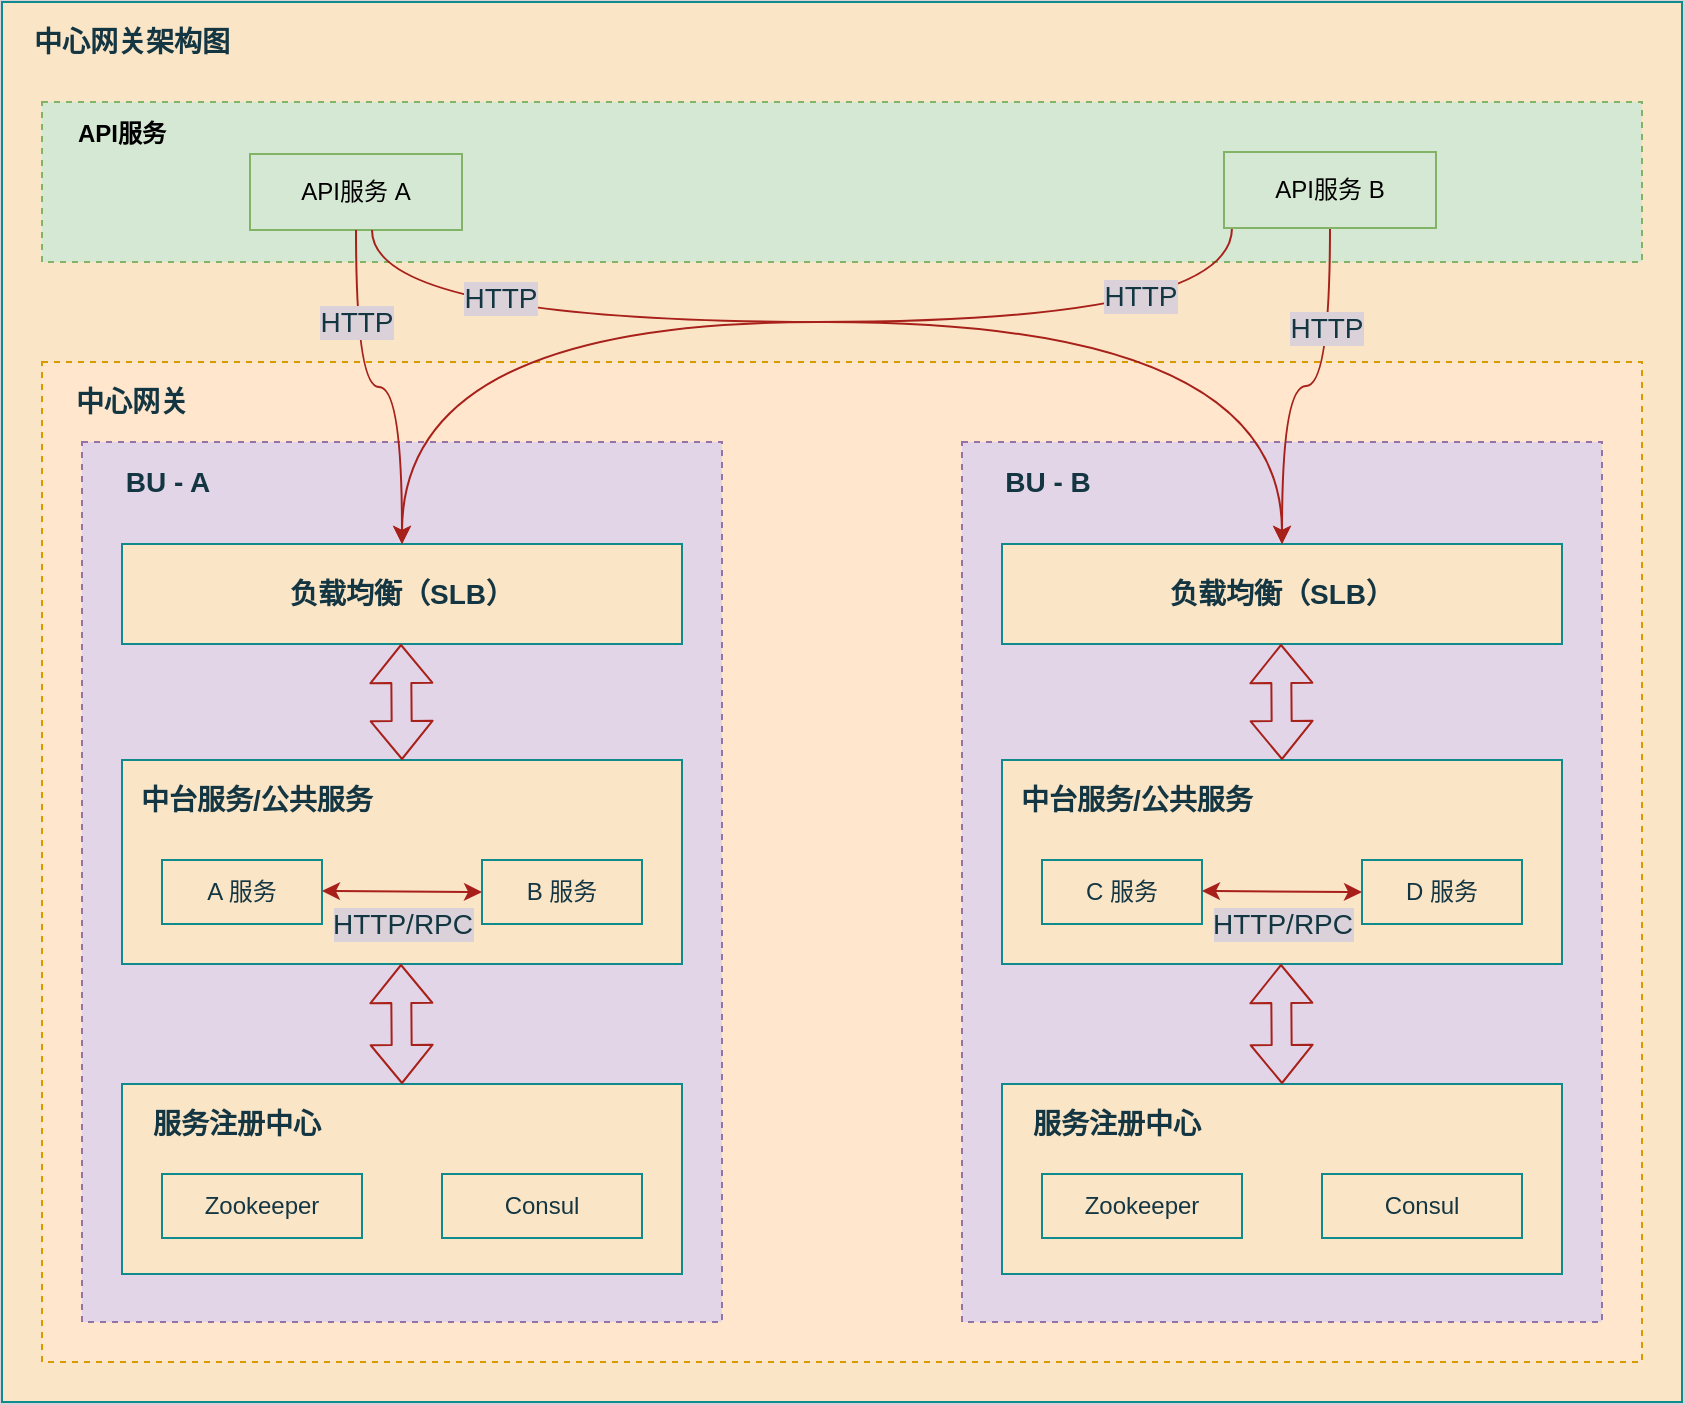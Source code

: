 <mxfile version="14.1.8" type="github">
  <diagram id="VGhgGj3bnyzTKq_1j74Z" name="第 1 页">
    <mxGraphModel dx="1422" dy="794" grid="1" gridSize="10" guides="1" tooltips="1" connect="1" arrows="1" fold="1" page="1" pageScale="1" pageWidth="827" pageHeight="1169" background="#DAD2D8" math="0" shadow="0">
      <root>
        <mxCell id="0" />
        <mxCell id="1" parent="0" />
        <mxCell id="Jj7RIz-DyXmoQUk0c_gc-1" value="" style="rounded=0;whiteSpace=wrap;html=1;fillColor=#FAE5C7;strokeColor=#0F8B8D;fontColor=#143642;" vertex="1" parent="1">
          <mxGeometry x="40" y="40" width="840" height="700" as="geometry" />
        </mxCell>
        <mxCell id="Jj7RIz-DyXmoQUk0c_gc-2" value="" style="rounded=0;whiteSpace=wrap;html=1;dashed=1;fillColor=#d5e8d4;strokeColor=#82b366;" vertex="1" parent="1">
          <mxGeometry x="60" y="90" width="800" height="80" as="geometry" />
        </mxCell>
        <mxCell id="Jj7RIz-DyXmoQUk0c_gc-3" value="" style="rounded=0;whiteSpace=wrap;html=1;dashed=1;fillColor=#ffe6cc;strokeColor=#d79b00;" vertex="1" parent="1">
          <mxGeometry x="60" y="220" width="800" height="500" as="geometry" />
        </mxCell>
        <mxCell id="Jj7RIz-DyXmoQUk0c_gc-5" value="API服务" style="text;html=1;fillColor=#d5e8d4;align=center;verticalAlign=middle;whiteSpace=wrap;rounded=0;dashed=1;fontStyle=1" vertex="1" parent="1">
          <mxGeometry x="70" y="96" width="60" height="20" as="geometry" />
        </mxCell>
        <mxCell id="Jj7RIz-DyXmoQUk0c_gc-6" value="中心网关" style="text;html=1;strokeColor=none;fillColor=none;align=center;verticalAlign=middle;whiteSpace=wrap;rounded=0;dashed=1;fontStyle=1;fontSize=14;fontColor=#143642;" vertex="1" parent="1">
          <mxGeometry x="65" y="230" width="80" height="20" as="geometry" />
        </mxCell>
        <mxCell id="Jj7RIz-DyXmoQUk0c_gc-7" value="API服务 A" style="rounded=0;whiteSpace=wrap;html=1;fillColor=#d5e8d4;strokeColor=#82b366;" vertex="1" parent="1">
          <mxGeometry x="164" y="116" width="106" height="38" as="geometry" />
        </mxCell>
        <mxCell id="Jj7RIz-DyXmoQUk0c_gc-11" value="中心网关架构图" style="text;html=1;strokeColor=none;fillColor=none;align=center;verticalAlign=middle;whiteSpace=wrap;rounded=0;dashed=1;fontStyle=1;fontSize=14;fontColor=#143642;" vertex="1" parent="1">
          <mxGeometry x="40" y="50" width="130" height="20" as="geometry" />
        </mxCell>
        <mxCell id="Jj7RIz-DyXmoQUk0c_gc-12" value="" style="rounded=0;whiteSpace=wrap;html=1;dashed=1;fontSize=14;fillColor=#e1d5e7;strokeColor=#9673a6;" vertex="1" parent="1">
          <mxGeometry x="80" y="260" width="320" height="440" as="geometry" />
        </mxCell>
        <mxCell id="Jj7RIz-DyXmoQUk0c_gc-13" value="负载均衡（SLB）" style="rounded=0;whiteSpace=wrap;html=1;fontSize=14;fontStyle=1;fillColor=#FAE5C7;strokeColor=#0F8B8D;fontColor=#143642;" vertex="1" parent="1">
          <mxGeometry x="100" y="311" width="280" height="50" as="geometry" />
        </mxCell>
        <mxCell id="Jj7RIz-DyXmoQUk0c_gc-14" value="" style="rounded=0;whiteSpace=wrap;html=1;fontSize=14;fillColor=#FAE5C7;strokeColor=#0F8B8D;fontColor=#143642;" vertex="1" parent="1">
          <mxGeometry x="100" y="419" width="280" height="102" as="geometry" />
        </mxCell>
        <mxCell id="Jj7RIz-DyXmoQUk0c_gc-15" value="" style="rounded=0;whiteSpace=wrap;html=1;fontSize=14;fillColor=#FAE5C7;strokeColor=#0F8B8D;fontColor=#143642;" vertex="1" parent="1">
          <mxGeometry x="100" y="581" width="280" height="95" as="geometry" />
        </mxCell>
        <mxCell id="Jj7RIz-DyXmoQUk0c_gc-16" value="中台服务/公共服务" style="text;html=1;strokeColor=none;fillColor=none;align=center;verticalAlign=middle;whiteSpace=wrap;rounded=0;dashed=1;fontSize=14;fontStyle=1;fontColor=#143642;" vertex="1" parent="1">
          <mxGeometry x="100" y="429" width="135" height="20" as="geometry" />
        </mxCell>
        <mxCell id="Jj7RIz-DyXmoQUk0c_gc-17" value="A 服务" style="rounded=0;whiteSpace=wrap;html=1;fillColor=#FAE5C7;strokeColor=#0F8B8D;fontColor=#143642;" vertex="1" parent="1">
          <mxGeometry x="120" y="469" width="80" height="32" as="geometry" />
        </mxCell>
        <mxCell id="Jj7RIz-DyXmoQUk0c_gc-18" value="&lt;span&gt;B 服务&lt;/span&gt;" style="rounded=0;whiteSpace=wrap;html=1;fillColor=#FAE5C7;strokeColor=#0F8B8D;fontColor=#143642;" vertex="1" parent="1">
          <mxGeometry x="280" y="469" width="80" height="32" as="geometry" />
        </mxCell>
        <mxCell id="Jj7RIz-DyXmoQUk0c_gc-19" value="Zookeeper" style="rounded=0;whiteSpace=wrap;html=1;fillColor=#FAE5C7;strokeColor=#0F8B8D;fontColor=#143642;" vertex="1" parent="1">
          <mxGeometry x="120" y="626" width="100" height="32" as="geometry" />
        </mxCell>
        <mxCell id="Jj7RIz-DyXmoQUk0c_gc-20" value="Consul" style="rounded=0;whiteSpace=wrap;html=1;fillColor=#FAE5C7;strokeColor=#0F8B8D;fontColor=#143642;" vertex="1" parent="1">
          <mxGeometry x="260" y="626" width="100" height="32" as="geometry" />
        </mxCell>
        <mxCell id="Jj7RIz-DyXmoQUk0c_gc-21" value="服务注册中心" style="text;html=1;strokeColor=none;fillColor=none;align=center;verticalAlign=middle;whiteSpace=wrap;rounded=0;fontSize=14;fontStyle=1;fontColor=#143642;" vertex="1" parent="1">
          <mxGeometry x="110" y="591" width="95" height="20" as="geometry" />
        </mxCell>
        <mxCell id="Jj7RIz-DyXmoQUk0c_gc-22" value="" style="shape=flexArrow;endArrow=classic;startArrow=classic;html=1;fontSize=14;exitX=0.5;exitY=0;exitDx=0;exitDy=0;strokeColor=#A8201A;fontColor=#143642;labelBackgroundColor=#DAD2D8;" edge="1" parent="1" source="Jj7RIz-DyXmoQUk0c_gc-15">
          <mxGeometry width="50" height="50" relative="1" as="geometry">
            <mxPoint x="240" y="581" as="sourcePoint" />
            <mxPoint x="239.5" y="521" as="targetPoint" />
          </mxGeometry>
        </mxCell>
        <mxCell id="Jj7RIz-DyXmoQUk0c_gc-23" value="" style="shape=flexArrow;endArrow=classic;startArrow=classic;html=1;fontSize=14;exitX=0.5;exitY=0;exitDx=0;exitDy=0;strokeColor=#A8201A;fontColor=#143642;labelBackgroundColor=#DAD2D8;" edge="1" parent="1" source="Jj7RIz-DyXmoQUk0c_gc-14">
          <mxGeometry width="50" height="50" relative="1" as="geometry">
            <mxPoint x="239.5" y="411" as="sourcePoint" />
            <mxPoint x="239.5" y="361" as="targetPoint" />
          </mxGeometry>
        </mxCell>
        <mxCell id="Jj7RIz-DyXmoQUk0c_gc-25" value="BU - A" style="text;html=1;strokeColor=none;fillColor=none;align=center;verticalAlign=middle;whiteSpace=wrap;rounded=0;fontSize=14;fontStyle=1;fontColor=#143642;" vertex="1" parent="1">
          <mxGeometry x="93" y="270" width="60" height="20" as="geometry" />
        </mxCell>
        <mxCell id="Jj7RIz-DyXmoQUk0c_gc-27" value="" style="endArrow=classic;startArrow=classic;html=1;fontSize=14;entryX=0;entryY=0.5;entryDx=0;entryDy=0;strokeColor=#A8201A;fontColor=#143642;labelBackgroundColor=#DAD2D8;" edge="1" parent="1" target="Jj7RIz-DyXmoQUk0c_gc-18">
          <mxGeometry width="50" height="50" relative="1" as="geometry">
            <mxPoint x="200" y="484.5" as="sourcePoint" />
            <mxPoint x="250" y="484.5" as="targetPoint" />
          </mxGeometry>
        </mxCell>
        <mxCell id="Jj7RIz-DyXmoQUk0c_gc-28" value="HTTP/RPC" style="edgeLabel;html=1;align=center;verticalAlign=middle;resizable=0;points=[];fontSize=14;fontColor=#143642;labelBackgroundColor=#DAD2D8;" vertex="1" connectable="0" parent="Jj7RIz-DyXmoQUk0c_gc-27">
          <mxGeometry x="0.425" y="-2" relative="1" as="geometry">
            <mxPoint x="-16.99" y="14.14" as="offset" />
          </mxGeometry>
        </mxCell>
        <mxCell id="Jj7RIz-DyXmoQUk0c_gc-29" style="edgeStyle=orthogonalEdgeStyle;rounded=0;orthogonalLoop=1;jettySize=auto;html=1;exitX=0.5;exitY=1;exitDx=0;exitDy=0;fontSize=14;curved=1;strokeColor=#A8201A;fontColor=#143642;labelBackgroundColor=#DAD2D8;" edge="1" parent="1" source="Jj7RIz-DyXmoQUk0c_gc-7" target="Jj7RIz-DyXmoQUk0c_gc-13">
          <mxGeometry relative="1" as="geometry" />
        </mxCell>
        <mxCell id="Jj7RIz-DyXmoQUk0c_gc-54" value="HTTP" style="edgeLabel;html=1;align=center;verticalAlign=middle;resizable=0;points=[];fontSize=14;fontColor=#143642;labelBackgroundColor=#DAD2D8;" vertex="1" connectable="0" parent="Jj7RIz-DyXmoQUk0c_gc-29">
          <mxGeometry x="-0.333" y="3" relative="1" as="geometry">
            <mxPoint x="-3" y="-14" as="offset" />
          </mxGeometry>
        </mxCell>
        <mxCell id="Jj7RIz-DyXmoQUk0c_gc-30" value="" style="rounded=0;whiteSpace=wrap;html=1;dashed=1;fontSize=14;fillColor=#e1d5e7;strokeColor=#9673a6;" vertex="1" parent="1">
          <mxGeometry x="520" y="260" width="320" height="440" as="geometry" />
        </mxCell>
        <mxCell id="Jj7RIz-DyXmoQUk0c_gc-31" value="负载均衡（SLB）" style="rounded=0;whiteSpace=wrap;html=1;fontSize=14;fontStyle=1;fillColor=#FAE5C7;strokeColor=#0F8B8D;fontColor=#143642;" vertex="1" parent="1">
          <mxGeometry x="540" y="311" width="280" height="50" as="geometry" />
        </mxCell>
        <mxCell id="Jj7RIz-DyXmoQUk0c_gc-32" value="" style="rounded=0;whiteSpace=wrap;html=1;fontSize=14;fillColor=#FAE5C7;strokeColor=#0F8B8D;fontColor=#143642;" vertex="1" parent="1">
          <mxGeometry x="540" y="419" width="280" height="102" as="geometry" />
        </mxCell>
        <mxCell id="Jj7RIz-DyXmoQUk0c_gc-33" value="" style="rounded=0;whiteSpace=wrap;html=1;fontSize=14;fillColor=#FAE5C7;strokeColor=#0F8B8D;fontColor=#143642;" vertex="1" parent="1">
          <mxGeometry x="540" y="581" width="280" height="95" as="geometry" />
        </mxCell>
        <mxCell id="Jj7RIz-DyXmoQUk0c_gc-34" value="中台服务/公共服务" style="text;html=1;strokeColor=none;fillColor=none;align=center;verticalAlign=middle;whiteSpace=wrap;rounded=0;dashed=1;fontSize=14;fontStyle=1;fontColor=#143642;" vertex="1" parent="1">
          <mxGeometry x="540" y="429" width="135" height="20" as="geometry" />
        </mxCell>
        <mxCell id="Jj7RIz-DyXmoQUk0c_gc-35" value="C 服务" style="rounded=0;whiteSpace=wrap;html=1;fillColor=#FAE5C7;strokeColor=#0F8B8D;fontColor=#143642;" vertex="1" parent="1">
          <mxGeometry x="560" y="469" width="80" height="32" as="geometry" />
        </mxCell>
        <mxCell id="Jj7RIz-DyXmoQUk0c_gc-36" value="&lt;span&gt;D 服务&lt;/span&gt;" style="rounded=0;whiteSpace=wrap;html=1;fillColor=#FAE5C7;strokeColor=#0F8B8D;fontColor=#143642;" vertex="1" parent="1">
          <mxGeometry x="720" y="469" width="80" height="32" as="geometry" />
        </mxCell>
        <mxCell id="Jj7RIz-DyXmoQUk0c_gc-37" value="Zookeeper" style="rounded=0;whiteSpace=wrap;html=1;fillColor=#FAE5C7;strokeColor=#0F8B8D;fontColor=#143642;" vertex="1" parent="1">
          <mxGeometry x="560" y="626" width="100" height="32" as="geometry" />
        </mxCell>
        <mxCell id="Jj7RIz-DyXmoQUk0c_gc-38" value="Consul" style="rounded=0;whiteSpace=wrap;html=1;fillColor=#FAE5C7;strokeColor=#0F8B8D;fontColor=#143642;" vertex="1" parent="1">
          <mxGeometry x="700" y="626" width="100" height="32" as="geometry" />
        </mxCell>
        <mxCell id="Jj7RIz-DyXmoQUk0c_gc-39" value="服务注册中心" style="text;html=1;strokeColor=none;fillColor=none;align=center;verticalAlign=middle;whiteSpace=wrap;rounded=0;fontSize=14;fontStyle=1;fontColor=#143642;" vertex="1" parent="1">
          <mxGeometry x="550" y="591" width="95" height="20" as="geometry" />
        </mxCell>
        <mxCell id="Jj7RIz-DyXmoQUk0c_gc-40" value="" style="shape=flexArrow;endArrow=classic;startArrow=classic;html=1;fontSize=14;exitX=0.5;exitY=0;exitDx=0;exitDy=0;strokeColor=#A8201A;fontColor=#143642;labelBackgroundColor=#DAD2D8;" edge="1" parent="1" source="Jj7RIz-DyXmoQUk0c_gc-33">
          <mxGeometry width="50" height="50" relative="1" as="geometry">
            <mxPoint x="680" y="581" as="sourcePoint" />
            <mxPoint x="679.5" y="521" as="targetPoint" />
          </mxGeometry>
        </mxCell>
        <mxCell id="Jj7RIz-DyXmoQUk0c_gc-41" value="" style="shape=flexArrow;endArrow=classic;startArrow=classic;html=1;fontSize=14;exitX=0.5;exitY=0;exitDx=0;exitDy=0;strokeColor=#A8201A;fontColor=#143642;labelBackgroundColor=#DAD2D8;" edge="1" parent="1" source="Jj7RIz-DyXmoQUk0c_gc-32">
          <mxGeometry width="50" height="50" relative="1" as="geometry">
            <mxPoint x="679.5" y="411" as="sourcePoint" />
            <mxPoint x="679.5" y="361" as="targetPoint" />
          </mxGeometry>
        </mxCell>
        <mxCell id="Jj7RIz-DyXmoQUk0c_gc-42" value="BU - B" style="text;html=1;strokeColor=none;fillColor=none;align=center;verticalAlign=middle;whiteSpace=wrap;rounded=0;fontSize=14;fontStyle=1;fontColor=#143642;" vertex="1" parent="1">
          <mxGeometry x="533" y="270" width="60" height="20" as="geometry" />
        </mxCell>
        <mxCell id="Jj7RIz-DyXmoQUk0c_gc-43" value="" style="endArrow=classic;startArrow=classic;html=1;fontSize=14;entryX=0;entryY=0.5;entryDx=0;entryDy=0;strokeColor=#A8201A;fontColor=#143642;labelBackgroundColor=#DAD2D8;" edge="1" parent="1" target="Jj7RIz-DyXmoQUk0c_gc-36">
          <mxGeometry width="50" height="50" relative="1" as="geometry">
            <mxPoint x="640" y="484.5" as="sourcePoint" />
            <mxPoint x="690" y="484.5" as="targetPoint" />
          </mxGeometry>
        </mxCell>
        <mxCell id="Jj7RIz-DyXmoQUk0c_gc-44" value="HTTP/RPC" style="edgeLabel;html=1;align=center;verticalAlign=middle;resizable=0;points=[];fontSize=14;fontColor=#143642;labelBackgroundColor=#DAD2D8;" vertex="1" connectable="0" parent="Jj7RIz-DyXmoQUk0c_gc-43">
          <mxGeometry x="0.425" y="-2" relative="1" as="geometry">
            <mxPoint x="-16.99" y="14.14" as="offset" />
          </mxGeometry>
        </mxCell>
        <mxCell id="Jj7RIz-DyXmoQUk0c_gc-46" style="edgeStyle=orthogonalEdgeStyle;curved=1;rounded=0;orthogonalLoop=1;jettySize=auto;html=1;fontSize=14;strokeColor=#A8201A;fontColor=#143642;labelBackgroundColor=#DAD2D8;" edge="1" parent="1" source="Jj7RIz-DyXmoQUk0c_gc-7" target="Jj7RIz-DyXmoQUk0c_gc-31">
          <mxGeometry relative="1" as="geometry">
            <Array as="points">
              <mxPoint x="225" y="200" />
              <mxPoint x="680" y="200" />
            </Array>
          </mxGeometry>
        </mxCell>
        <mxCell id="Jj7RIz-DyXmoQUk0c_gc-53" value="HTTP" style="edgeLabel;html=1;align=center;verticalAlign=middle;resizable=0;points=[];fontSize=14;fontColor=#143642;labelBackgroundColor=#DAD2D8;" vertex="1" connectable="0" parent="Jj7RIz-DyXmoQUk0c_gc-46">
          <mxGeometry x="-0.64" y="12" relative="1" as="geometry">
            <mxPoint as="offset" />
          </mxGeometry>
        </mxCell>
        <mxCell id="Jj7RIz-DyXmoQUk0c_gc-49" style="edgeStyle=orthogonalEdgeStyle;curved=1;rounded=0;orthogonalLoop=1;jettySize=auto;html=1;fontSize=14;strokeColor=#A8201A;fontColor=#143642;labelBackgroundColor=#DAD2D8;" edge="1" parent="1" source="Jj7RIz-DyXmoQUk0c_gc-47" target="Jj7RIz-DyXmoQUk0c_gc-31">
          <mxGeometry relative="1" as="geometry" />
        </mxCell>
        <mxCell id="Jj7RIz-DyXmoQUk0c_gc-51" value="HTTP" style="edgeLabel;html=1;align=center;verticalAlign=middle;resizable=0;points=[];fontSize=14;fontColor=#143642;labelBackgroundColor=#DAD2D8;" vertex="1" connectable="0" parent="Jj7RIz-DyXmoQUk0c_gc-49">
          <mxGeometry x="-0.451" y="-2" relative="1" as="geometry">
            <mxPoint as="offset" />
          </mxGeometry>
        </mxCell>
        <mxCell id="Jj7RIz-DyXmoQUk0c_gc-50" style="edgeStyle=orthogonalEdgeStyle;curved=1;rounded=0;orthogonalLoop=1;jettySize=auto;html=1;fontSize=14;strokeColor=#A8201A;fontColor=#143642;labelBackgroundColor=#DAD2D8;" edge="1" parent="1" source="Jj7RIz-DyXmoQUk0c_gc-47" target="Jj7RIz-DyXmoQUk0c_gc-13">
          <mxGeometry relative="1" as="geometry">
            <Array as="points">
              <mxPoint x="655" y="200" />
              <mxPoint x="240" y="200" />
            </Array>
          </mxGeometry>
        </mxCell>
        <mxCell id="Jj7RIz-DyXmoQUk0c_gc-52" value="HTTP" style="edgeLabel;html=1;align=center;verticalAlign=middle;resizable=0;points=[];fontSize=14;fontColor=#143642;labelBackgroundColor=#DAD2D8;" vertex="1" connectable="0" parent="Jj7RIz-DyXmoQUk0c_gc-50">
          <mxGeometry x="-0.674" y="-13" relative="1" as="geometry">
            <mxPoint as="offset" />
          </mxGeometry>
        </mxCell>
        <mxCell id="Jj7RIz-DyXmoQUk0c_gc-47" value="&lt;span&gt;API服务 B&lt;/span&gt;" style="rounded=0;whiteSpace=wrap;html=1;fillColor=#d5e8d4;strokeColor=#82b366;" vertex="1" parent="1">
          <mxGeometry x="651" y="115" width="106" height="38" as="geometry" />
        </mxCell>
      </root>
    </mxGraphModel>
  </diagram>
</mxfile>
